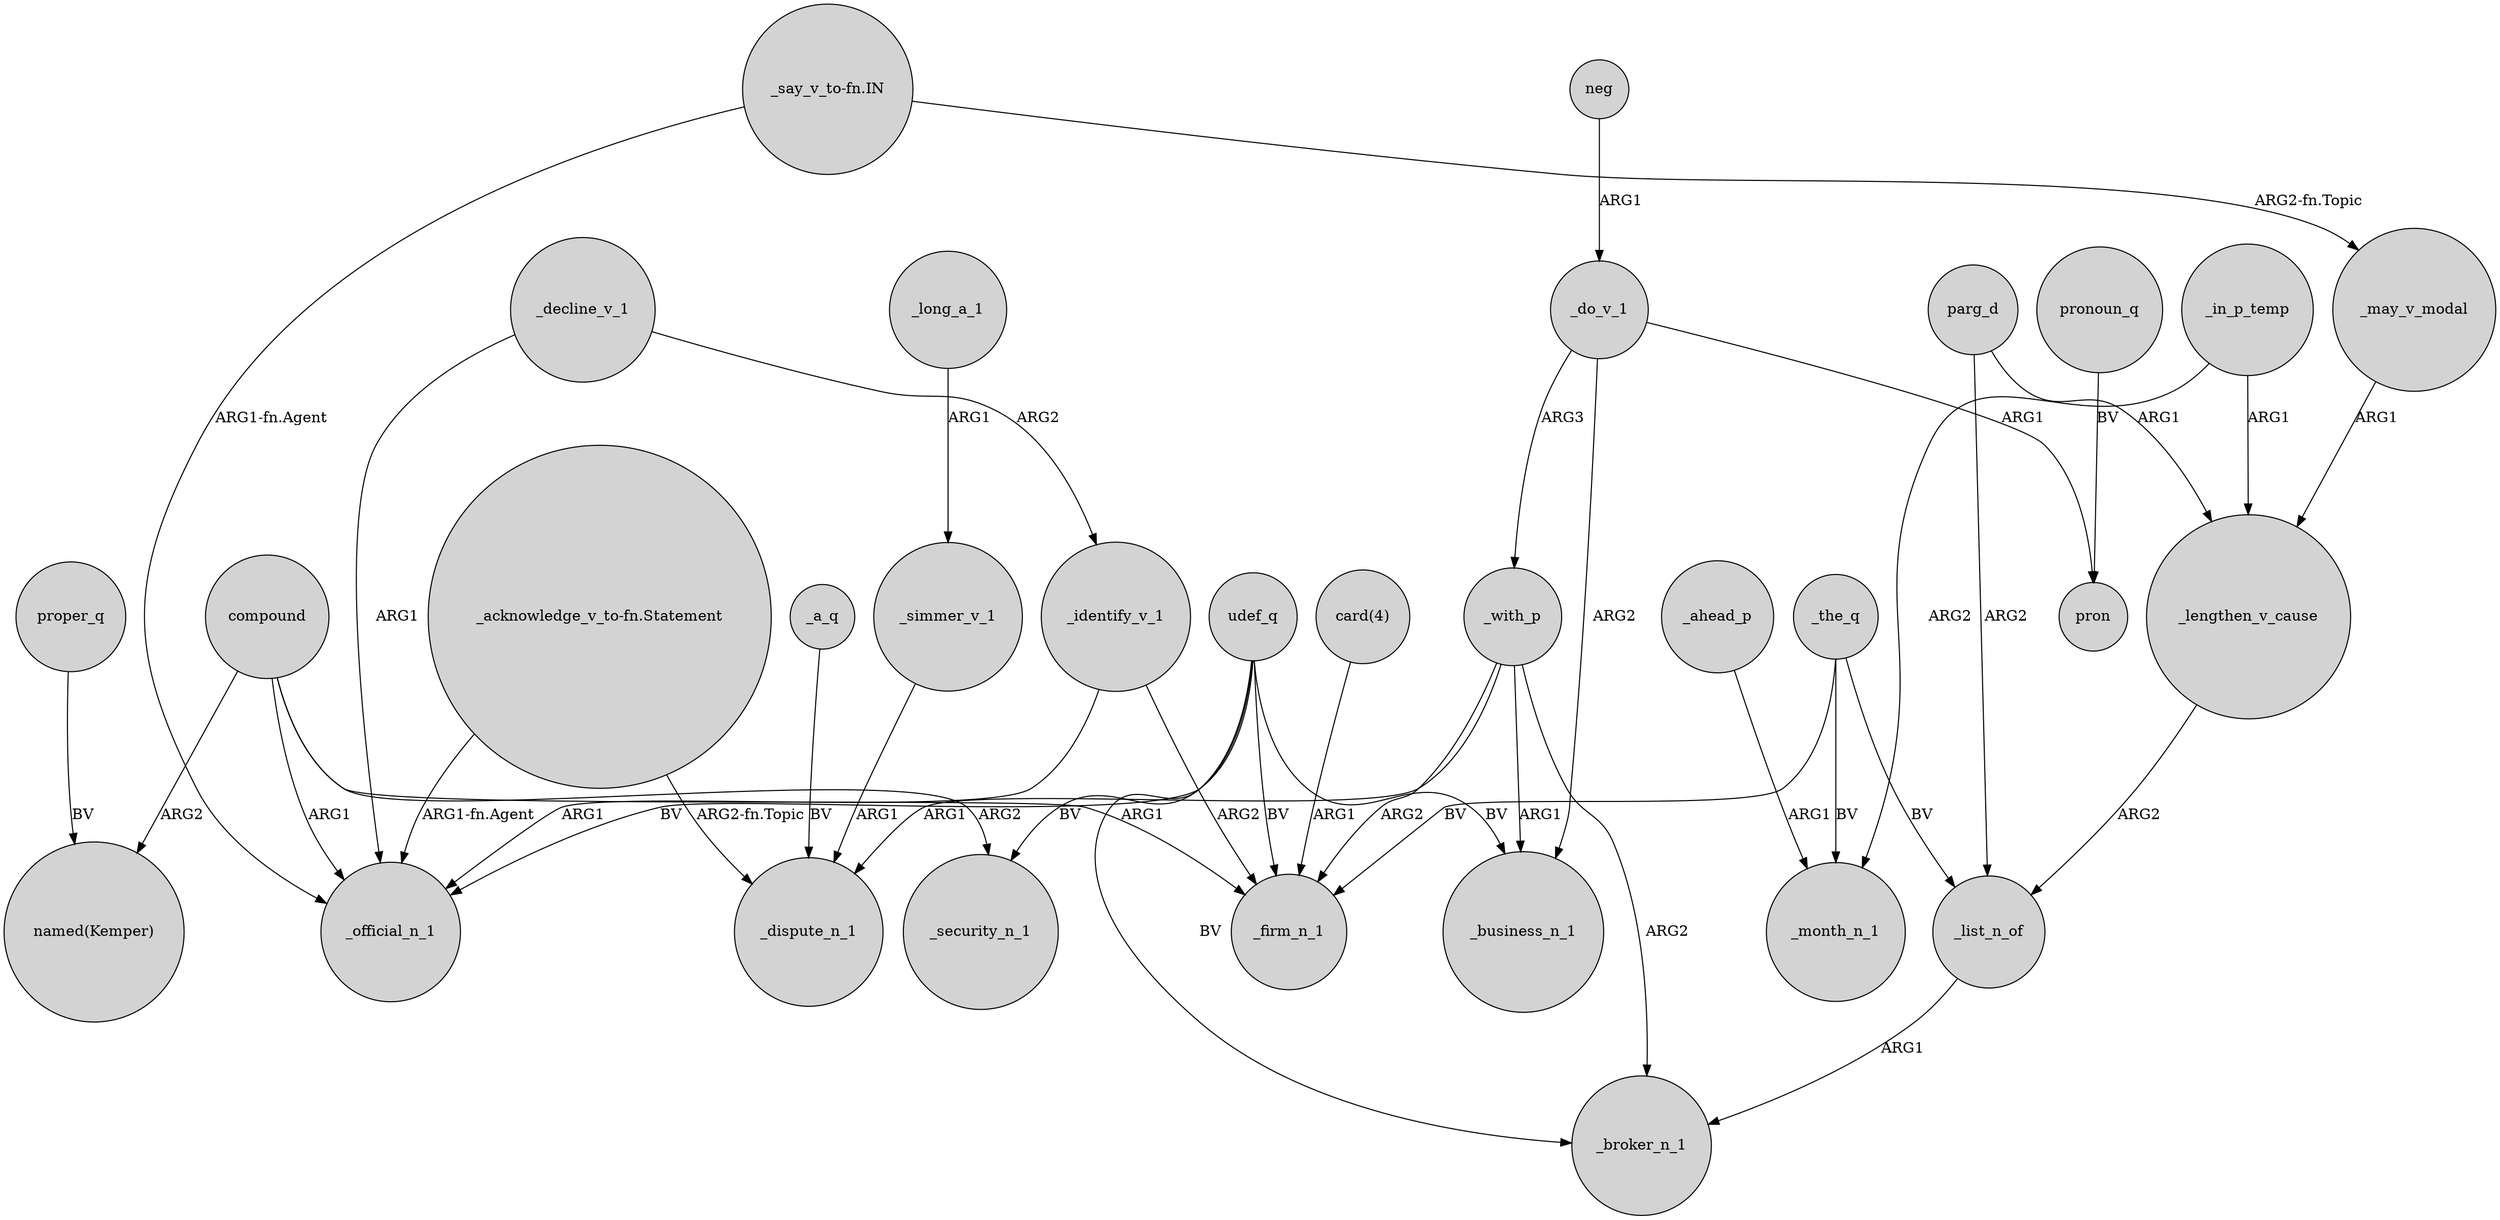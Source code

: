 digraph {
	node [shape=circle style=filled]
	proper_q -> "named(Kemper)" [label=BV]
	"_acknowledge_v_to-fn.Statement" -> _dispute_n_1 [label="ARG2-fn.Topic"]
	_with_p -> _dispute_n_1 [label=ARG1]
	_ahead_p -> _month_n_1 [label=ARG1]
	"_say_v_to-fn.IN" -> _official_n_1 [label="ARG1-fn.Agent"]
	_simmer_v_1 -> _dispute_n_1 [label=ARG1]
	_long_a_1 -> _simmer_v_1 [label=ARG1]
	compound -> _security_n_1 [label=ARG2]
	_in_p_temp -> _month_n_1 [label=ARG2]
	udef_q -> _firm_n_1 [label=BV]
	"card(4)" -> _firm_n_1 [label=ARG1]
	_may_v_modal -> _lengthen_v_cause [label=ARG1]
	parg_d -> _list_n_of [label=ARG2]
	_identify_v_1 -> _firm_n_1 [label=ARG2]
	_decline_v_1 -> _official_n_1 [label=ARG1]
	_decline_v_1 -> _identify_v_1 [label=ARG2]
	_a_q -> _dispute_n_1 [label=BV]
	_do_v_1 -> _with_p [label=ARG3]
	pronoun_q -> pron [label=BV]
	_with_p -> _firm_n_1 [label=ARG2]
	_the_q -> _month_n_1 [label=BV]
	_list_n_of -> _broker_n_1 [label=ARG1]
	_do_v_1 -> pron [label=ARG1]
	_with_p -> _broker_n_1 [label=ARG2]
	"_say_v_to-fn.IN" -> _may_v_modal [label="ARG2-fn.Topic"]
	udef_q -> _official_n_1 [label=BV]
	neg -> _do_v_1 [label=ARG1]
	_in_p_temp -> _lengthen_v_cause [label=ARG1]
	compound -> _firm_n_1 [label=ARG1]
	_the_q -> _firm_n_1 [label=BV]
	_lengthen_v_cause -> _list_n_of [label=ARG2]
	_the_q -> _list_n_of [label=BV]
	compound -> _official_n_1 [label=ARG1]
	_do_v_1 -> _business_n_1 [label=ARG2]
	udef_q -> _business_n_1 [label=BV]
	_with_p -> _business_n_1 [label=ARG1]
	_identify_v_1 -> _official_n_1 [label=ARG1]
	"_acknowledge_v_to-fn.Statement" -> _official_n_1 [label="ARG1-fn.Agent"]
	udef_q -> _broker_n_1 [label=BV]
	parg_d -> _lengthen_v_cause [label=ARG1]
	compound -> "named(Kemper)" [label=ARG2]
	udef_q -> _security_n_1 [label=BV]
}
